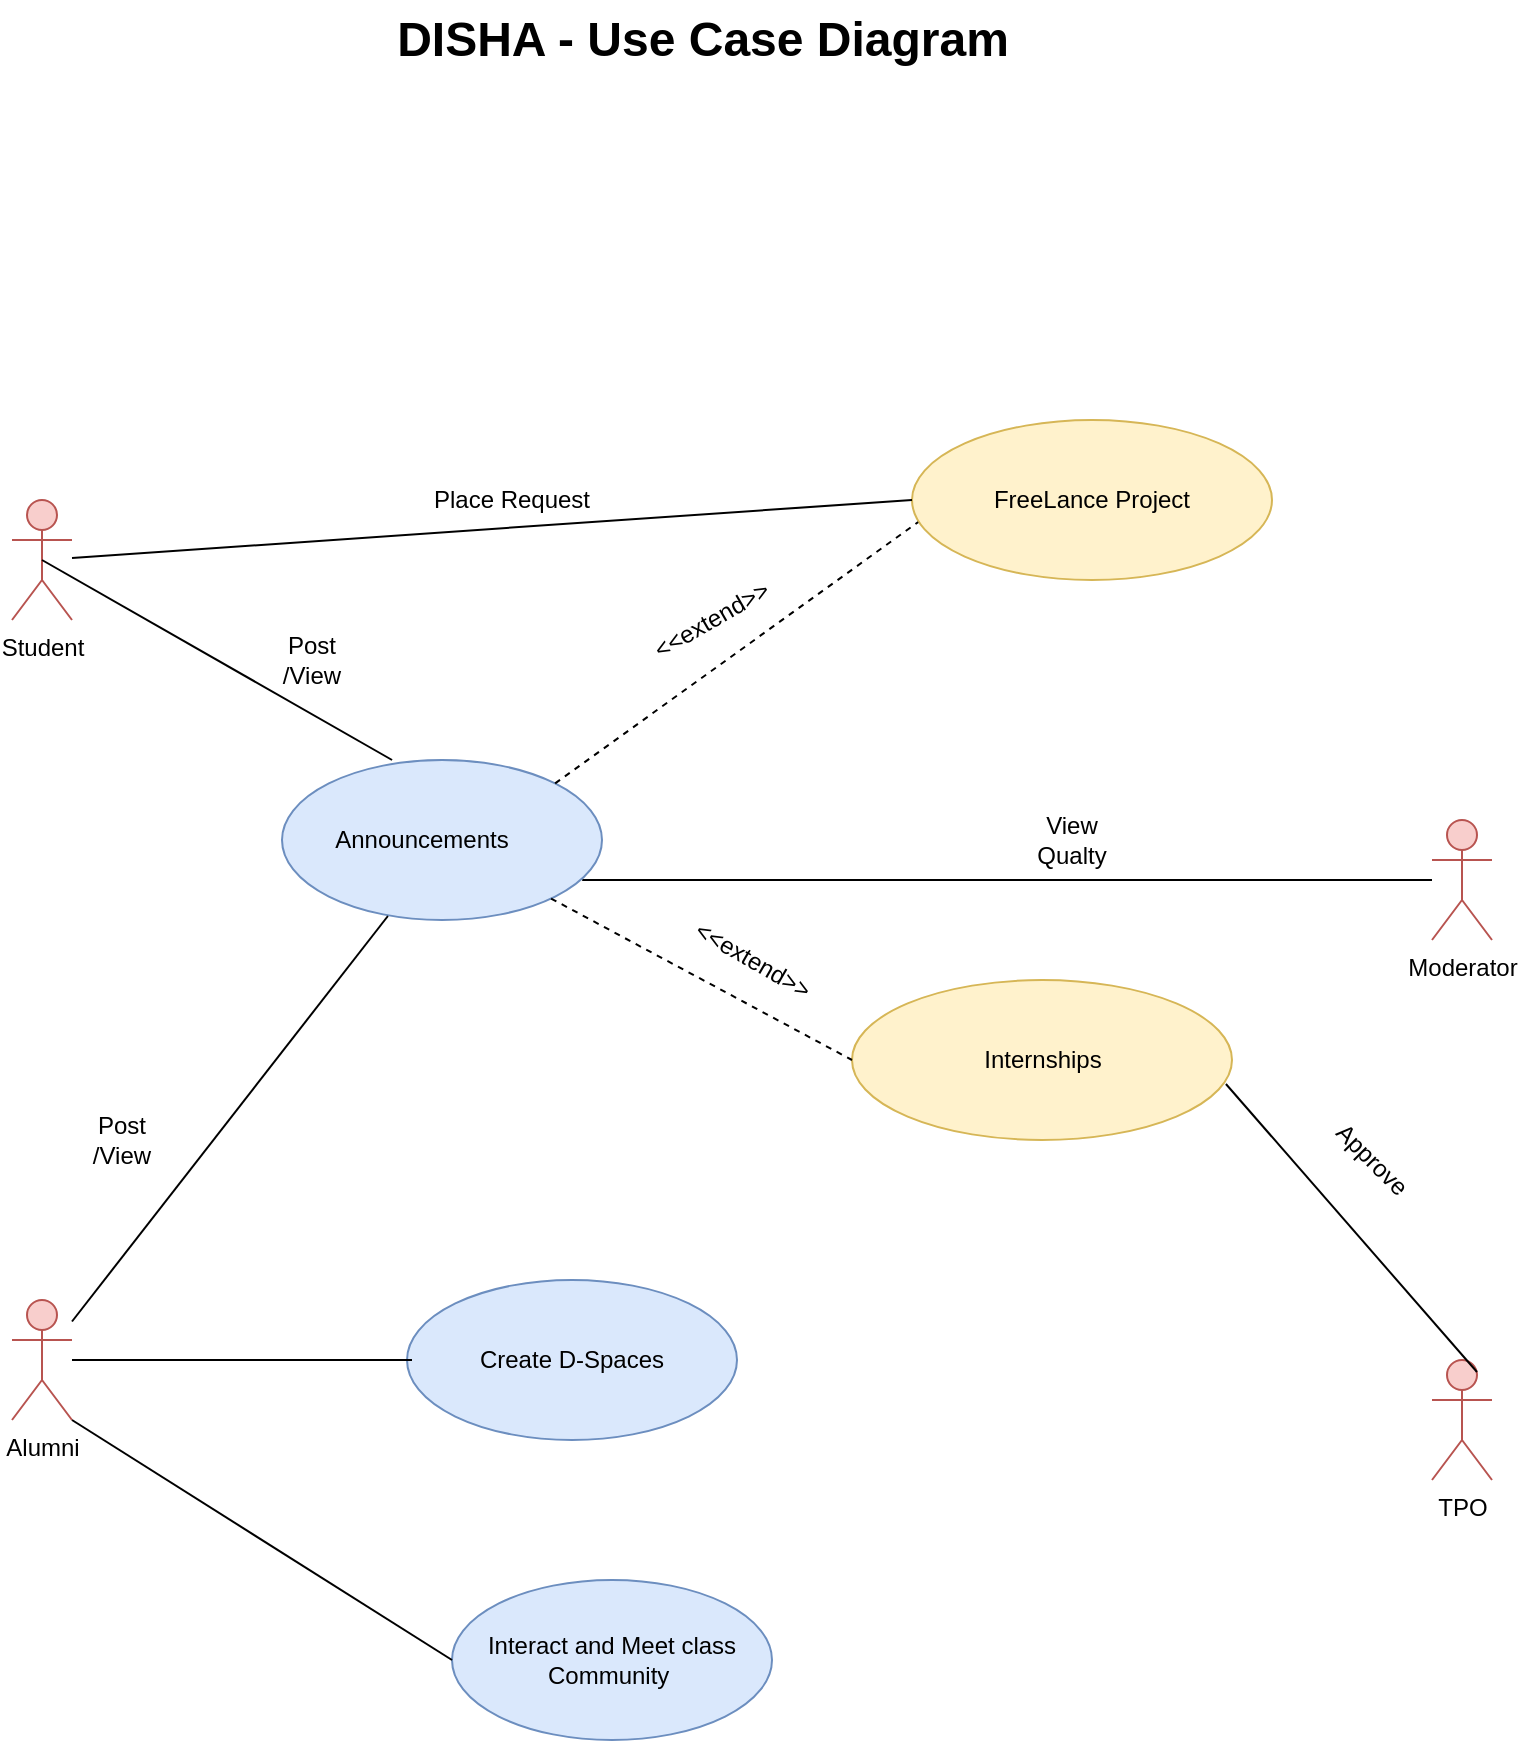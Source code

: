 <mxfile version="12.5.5" type="device" pages="4"><diagram id="_osW3WTzRX-VgJZkNWje" name="Page-1"><mxGraphModel dx="932" dy="559" grid="1" gridSize="10" guides="1" tooltips="1" connect="1" arrows="1" fold="1" page="1" pageScale="1" pageWidth="827" pageHeight="1169" math="0" shadow="0"><root><mxCell id="0"/><mxCell id="1" parent="0"/><mxCell id="pSor9TjA0f9D4YMPtBVh-16" value="" style="endArrow=none;html=1;entryX=0.938;entryY=0.75;entryDx=0;entryDy=0;entryPerimeter=0;" parent="1" source="pSor9TjA0f9D4YMPtBVh-11" target="pSor9TjA0f9D4YMPtBVh-4" edge="1"><mxGeometry width="50" height="50" relative="1" as="geometry"><mxPoint x="210" y="190" as="sourcePoint"/><mxPoint x="260" y="140" as="targetPoint"/></mxGeometry></mxCell><mxCell id="pSor9TjA0f9D4YMPtBVh-1" value="Alumni" style="shape=umlActor;verticalLabelPosition=bottom;labelBackgroundColor=#ffffff;verticalAlign=top;html=1;outlineConnect=0;fillColor=#f8cecc;strokeColor=#b85450;" parent="1" vertex="1"><mxGeometry x="50" y="670" width="30" height="60" as="geometry"/></mxCell><mxCell id="pSor9TjA0f9D4YMPtBVh-2" value="Student" style="shape=umlActor;verticalLabelPosition=bottom;labelBackgroundColor=#ffffff;verticalAlign=top;html=1;outlineConnect=0;fillColor=#f8cecc;strokeColor=#b85450;" parent="1" vertex="1"><mxGeometry x="50" y="270" width="30" height="60" as="geometry"/></mxCell><mxCell id="pSor9TjA0f9D4YMPtBVh-4" value="" style="ellipse;whiteSpace=wrap;html=1;fillColor=#dae8fc;strokeColor=#6c8ebf;" parent="1" vertex="1"><mxGeometry x="185" y="400" width="160" height="80" as="geometry"/></mxCell><mxCell id="pSor9TjA0f9D4YMPtBVh-6" value="" style="endArrow=none;html=1;entryX=0.331;entryY=0.975;entryDx=0;entryDy=0;entryPerimeter=0;" parent="1" source="pSor9TjA0f9D4YMPtBVh-1" target="pSor9TjA0f9D4YMPtBVh-4" edge="1"><mxGeometry width="50" height="50" relative="1" as="geometry"><mxPoint x="130" y="200" as="sourcePoint"/><mxPoint x="180" y="150" as="targetPoint"/></mxGeometry></mxCell><mxCell id="pSor9TjA0f9D4YMPtBVh-7" value="" style="endArrow=none;html=1;exitX=0.5;exitY=0.5;exitDx=0;exitDy=0;exitPerimeter=0;entryX=0.344;entryY=0;entryDx=0;entryDy=0;entryPerimeter=0;" parent="1" source="pSor9TjA0f9D4YMPtBVh-2" target="pSor9TjA0f9D4YMPtBVh-4" edge="1"><mxGeometry width="50" height="50" relative="1" as="geometry"><mxPoint x="90" y="410" as="sourcePoint"/><mxPoint x="180" y="230" as="targetPoint"/></mxGeometry></mxCell><mxCell id="pSor9TjA0f9D4YMPtBVh-8" value="Announcements" style="text;html=1;strokeColor=none;fillColor=none;align=center;verticalAlign=middle;whiteSpace=wrap;rounded=0;" parent="1" vertex="1"><mxGeometry x="200" y="430" width="110" height="20" as="geometry"/></mxCell><mxCell id="pSor9TjA0f9D4YMPtBVh-9" value="Post /View" style="text;html=1;strokeColor=none;fillColor=none;align=center;verticalAlign=middle;whiteSpace=wrap;rounded=0;" parent="1" vertex="1"><mxGeometry x="85" y="580" width="40" height="20" as="geometry"/></mxCell><mxCell id="pSor9TjA0f9D4YMPtBVh-10" value="Post /View" style="text;html=1;strokeColor=none;fillColor=none;align=center;verticalAlign=middle;whiteSpace=wrap;rounded=0;" parent="1" vertex="1"><mxGeometry x="180" y="340" width="40" height="20" as="geometry"/></mxCell><mxCell id="pSor9TjA0f9D4YMPtBVh-11" value="Moderator" style="shape=umlActor;verticalLabelPosition=bottom;labelBackgroundColor=#ffffff;verticalAlign=top;html=1;outlineConnect=0;fillColor=#f8cecc;strokeColor=#b85450;" parent="1" vertex="1"><mxGeometry x="760" y="430" width="30" height="60" as="geometry"/></mxCell><mxCell id="pSor9TjA0f9D4YMPtBVh-17" value="View Qualty" style="text;html=1;strokeColor=none;fillColor=none;align=center;verticalAlign=middle;whiteSpace=wrap;rounded=0;" parent="1" vertex="1"><mxGeometry x="560" y="430" width="40" height="20" as="geometry"/></mxCell><mxCell id="pSor9TjA0f9D4YMPtBVh-18" value="FreeLance Project" style="ellipse;whiteSpace=wrap;html=1;fillColor=#fff2cc;strokeColor=#d6b656;" parent="1" vertex="1"><mxGeometry x="500" y="230" width="180" height="80" as="geometry"/></mxCell><mxCell id="pSor9TjA0f9D4YMPtBVh-21" value="" style="endArrow=none;dashed=1;html=1;exitX=1;exitY=0;exitDx=0;exitDy=0;entryX=0.017;entryY=0.638;entryDx=0;entryDy=0;entryPerimeter=0;" parent="1" source="pSor9TjA0f9D4YMPtBVh-4" target="pSor9TjA0f9D4YMPtBVh-18" edge="1"><mxGeometry width="50" height="50" relative="1" as="geometry"><mxPoint x="330" y="320" as="sourcePoint"/><mxPoint x="420" y="279" as="targetPoint"/></mxGeometry></mxCell><mxCell id="pSor9TjA0f9D4YMPtBVh-22" value="&amp;lt;&amp;lt;extend&amp;gt;&amp;gt;" style="text;html=1;align=center;verticalAlign=middle;resizable=0;points=[];autosize=1;rotation=30;" parent="1" vertex="1"><mxGeometry x="380" y="490" width="80" height="20" as="geometry"/></mxCell><mxCell id="pSor9TjA0f9D4YMPtBVh-23" value="" style="endArrow=none;html=1;entryX=0;entryY=0.5;entryDx=0;entryDy=0;" parent="1" source="pSor9TjA0f9D4YMPtBVh-2" target="pSor9TjA0f9D4YMPtBVh-18" edge="1"><mxGeometry width="50" height="50" relative="1" as="geometry"><mxPoint x="90" y="420" as="sourcePoint"/><mxPoint x="250" y="420" as="targetPoint"/></mxGeometry></mxCell><mxCell id="pSor9TjA0f9D4YMPtBVh-24" value="Place Request" style="text;html=1;strokeColor=none;fillColor=none;align=center;verticalAlign=middle;whiteSpace=wrap;rounded=0;rotation=0;" parent="1" vertex="1"><mxGeometry x="255" y="260" width="90" height="20" as="geometry"/></mxCell><mxCell id="pSor9TjA0f9D4YMPtBVh-25" value="" style="ellipse;whiteSpace=wrap;html=1;fillColor=#fff2cc;strokeColor=#d6b656;" parent="1" vertex="1"><mxGeometry x="470" y="510" width="190" height="80" as="geometry"/></mxCell><mxCell id="pSor9TjA0f9D4YMPtBVh-26" value="" style="endArrow=none;dashed=1;html=1;entryX=0;entryY=0.5;entryDx=0;entryDy=0;" parent="1" source="pSor9TjA0f9D4YMPtBVh-4" target="pSor9TjA0f9D4YMPtBVh-25" edge="1"><mxGeometry width="50" height="50" relative="1" as="geometry"><mxPoint x="300" y="200" as="sourcePoint"/><mxPoint x="350" y="150" as="targetPoint"/></mxGeometry></mxCell><mxCell id="pSor9TjA0f9D4YMPtBVh-27" value="Internships" style="text;html=1;strokeColor=none;fillColor=none;align=center;verticalAlign=middle;whiteSpace=wrap;rounded=0;" parent="1" vertex="1"><mxGeometry x="522.5" y="540" width="85" height="20" as="geometry"/></mxCell><mxCell id="pSor9TjA0f9D4YMPtBVh-28" value="&amp;lt;&amp;lt;extend&amp;gt;&amp;gt;" style="text;html=1;strokeColor=none;fillColor=none;align=center;verticalAlign=middle;whiteSpace=wrap;rounded=0;rotation=-30;" parent="1" vertex="1"><mxGeometry x="380" y="320" width="40" height="20" as="geometry"/></mxCell><mxCell id="pSor9TjA0f9D4YMPtBVh-29" value="TPO" style="shape=umlActor;verticalLabelPosition=bottom;labelBackgroundColor=#ffffff;verticalAlign=top;html=1;outlineConnect=0;fillColor=#f8cecc;strokeColor=#b85450;" parent="1" vertex="1"><mxGeometry x="760" y="700" width="30" height="60" as="geometry"/></mxCell><mxCell id="pSor9TjA0f9D4YMPtBVh-30" value="" style="endArrow=none;html=1;exitX=0.984;exitY=0.65;exitDx=0;exitDy=0;entryX=0.75;entryY=0.1;entryDx=0;entryDy=0;entryPerimeter=0;exitPerimeter=0;" parent="1" source="pSor9TjA0f9D4YMPtBVh-25" target="pSor9TjA0f9D4YMPtBVh-29" edge="1"><mxGeometry width="50" height="50" relative="1" as="geometry"><mxPoint x="600" y="80" as="sourcePoint"/><mxPoint x="730" y="910" as="targetPoint"/><Array as="points"/></mxGeometry></mxCell><mxCell id="pSor9TjA0f9D4YMPtBVh-31" value="Approve" style="text;html=1;strokeColor=none;fillColor=none;align=center;verticalAlign=middle;whiteSpace=wrap;rounded=0;rotation=45;" parent="1" vertex="1"><mxGeometry x="710" y="590" width="40" height="20" as="geometry"/></mxCell><mxCell id="pSor9TjA0f9D4YMPtBVh-49" value="" style="ellipse;whiteSpace=wrap;html=1;fillColor=#dae8fc;strokeColor=#6c8ebf;" parent="1" vertex="1"><mxGeometry x="247.5" y="660" width="165" height="80" as="geometry"/></mxCell><mxCell id="pSor9TjA0f9D4YMPtBVh-50" value="Create D-Spaces" style="text;html=1;strokeColor=none;fillColor=none;align=center;verticalAlign=middle;whiteSpace=wrap;rounded=0;" parent="1" vertex="1"><mxGeometry x="250" y="690" width="160" height="20" as="geometry"/></mxCell><mxCell id="pSor9TjA0f9D4YMPtBVh-51" value="" style="endArrow=none;html=1;entryX=0;entryY=0.5;entryDx=0;entryDy=0;" parent="1" source="pSor9TjA0f9D4YMPtBVh-1" target="pSor9TjA0f9D4YMPtBVh-50" edge="1"><mxGeometry width="50" height="50" relative="1" as="geometry"><mxPoint x="120" y="750" as="sourcePoint"/><mxPoint x="170" y="700" as="targetPoint"/></mxGeometry></mxCell><mxCell id="pSor9TjA0f9D4YMPtBVh-54" value="" style="ellipse;whiteSpace=wrap;html=1;fillColor=#dae8fc;strokeColor=#6c8ebf;" parent="1" vertex="1"><mxGeometry x="270" y="810" width="160" height="80" as="geometry"/></mxCell><mxCell id="pSor9TjA0f9D4YMPtBVh-55" value="Interact and Meet class Community&amp;nbsp;" style="text;html=1;strokeColor=none;fillColor=none;align=center;verticalAlign=middle;whiteSpace=wrap;rounded=0;" parent="1" vertex="1"><mxGeometry x="280" y="840" width="140" height="20" as="geometry"/></mxCell><mxCell id="pSor9TjA0f9D4YMPtBVh-57" value="" style="endArrow=none;html=1;exitX=1;exitY=1;exitDx=0;exitDy=0;exitPerimeter=0;entryX=0;entryY=0.5;entryDx=0;entryDy=0;" parent="1" source="pSor9TjA0f9D4YMPtBVh-1" target="pSor9TjA0f9D4YMPtBVh-54" edge="1"><mxGeometry width="50" height="50" relative="1" as="geometry"><mxPoint x="130" y="840" as="sourcePoint"/><mxPoint x="180" y="790" as="targetPoint"/></mxGeometry></mxCell><mxCell id="pSor9TjA0f9D4YMPtBVh-58" value="DISHA - Use Case Diagram" style="text;strokeColor=none;fillColor=none;html=1;fontSize=24;fontStyle=1;verticalAlign=middle;align=center;" parent="1" vertex="1"><mxGeometry x="345" y="20" width="100" height="40" as="geometry"/></mxCell></root></mxGraphModel></diagram><diagram name="Page-1" id="_weCE_HfdNLAAfiNFMEu"><mxGraphModel dx="932" dy="559" grid="1" gridSize="10" guides="1" tooltips="1" connect="1" arrows="1" fold="1" page="1" pageScale="1" pageWidth="827" pageHeight="1169" background="#ffffff" math="0" shadow="0"><root><mxCell id="0"/><mxCell id="1" parent="0"/><mxCell id="6e0c8c40b5770093-6" value="" style="group" parent="1" vertex="1" connectable="0"><mxGeometry x="465.5" y="174.5" width="130" height="70" as="geometry"/></mxCell><mxCell id="6e0c8c40b5770093-4" value="package" style="shape=folder;fontStyle=1;spacingTop=10;tabWidth=50;tabHeight=17;tabPosition=left;html=1;rounded=0;shadow=0;comic=0;labelBackgroundColor=none;strokeWidth=1;fontFamily=Verdana;fontSize=10;align=center;" parent="6e0c8c40b5770093-6" vertex="1"><mxGeometry width="130" height="70" as="geometry"/></mxCell><mxCell id="6e0c8c40b5770093-5" value="" style="triangle;whiteSpace=wrap;html=1;rounded=0;shadow=0;comic=0;labelBackgroundColor=none;strokeWidth=1;fontFamily=Verdana;fontSize=10;align=center;rotation=-90;" parent="6e0c8c40b5770093-6" vertex="1"><mxGeometry x="100" y="25" width="15" height="20" as="geometry"/></mxCell><mxCell id="6e0c8c40b5770093-7" value="" style="group" parent="1" vertex="1" connectable="0"><mxGeometry x="765.5" y="174.5" width="130" height="70" as="geometry"/></mxCell><mxCell id="6e0c8c40b5770093-8" value="package" style="shape=folder;fontStyle=1;spacingTop=10;tabWidth=50;tabHeight=17;tabPosition=left;html=1;rounded=0;shadow=0;comic=0;labelBackgroundColor=none;strokeWidth=1;fontFamily=Verdana;fontSize=10;align=center;" parent="6e0c8c40b5770093-7" vertex="1"><mxGeometry width="130" height="70" as="geometry"/></mxCell><mxCell id="6e0c8c40b5770093-9" value="" style="triangle;whiteSpace=wrap;html=1;rounded=0;shadow=0;comic=0;labelBackgroundColor=none;strokeWidth=1;fontFamily=Verdana;fontSize=10;align=center;rotation=-90;" parent="6e0c8c40b5770093-7" vertex="1"><mxGeometry x="100" y="25" width="15" height="20" as="geometry"/></mxCell><mxCell id="6e0c8c40b5770093-18" value="" style="group" parent="1" vertex="1" connectable="0"><mxGeometry x="361.5" y="294.5" width="280" height="130" as="geometry"/></mxCell><mxCell id="6e0c8c40b5770093-11" value="" style="shape=folder;fontStyle=1;spacingTop=10;tabWidth=123;tabHeight=24;tabPosition=left;html=1;rounded=0;shadow=0;comic=0;labelBackgroundColor=none;strokeWidth=1;fontFamily=Verdana;fontSize=10;align=center;" parent="6e0c8c40b5770093-18" vertex="1"><mxGeometry width="280" height="130" as="geometry"/></mxCell><mxCell id="6e0c8c40b5770093-13" value="" style="triangle;whiteSpace=wrap;html=1;rounded=0;shadow=0;comic=0;labelBackgroundColor=none;strokeWidth=1;fontFamily=Verdana;fontSize=10;align=center;rotation=-90;" parent="6e0c8c40b5770093-18" vertex="1"><mxGeometry x="96" y="2" width="15" height="20" as="geometry"/></mxCell><mxCell id="6e0c8c40b5770093-15" value="package" style="shape=folder;fontStyle=1;spacingTop=10;tabWidth=50;tabHeight=17;tabPosition=left;html=1;rounded=0;shadow=0;comic=0;labelBackgroundColor=none;strokeWidth=1;fontFamily=Verdana;fontSize=10;align=center;" parent="6e0c8c40b5770093-18" vertex="1"><mxGeometry x="18" y="40" width="112" height="70" as="geometry"/></mxCell><mxCell id="6e0c8c40b5770093-17" value="package" style="shape=folder;fontStyle=1;spacingTop=10;tabWidth=50;tabHeight=17;tabPosition=left;html=1;rounded=0;shadow=0;comic=0;labelBackgroundColor=none;strokeWidth=1;fontFamily=Verdana;fontSize=10;align=center;" parent="6e0c8c40b5770093-18" vertex="1"><mxGeometry x="148" y="40" width="112" height="70" as="geometry"/></mxCell><mxCell id="6e0c8c40b5770093-19" value="" style="group" parent="1" vertex="1" connectable="0"><mxGeometry x="685.5" y="298.5" width="280" height="130" as="geometry"/></mxCell><mxCell id="6e0c8c40b5770093-20" value="" style="shape=folder;fontStyle=1;spacingTop=10;tabWidth=123;tabHeight=24;tabPosition=left;html=1;rounded=0;shadow=0;comic=0;labelBackgroundColor=none;strokeWidth=1;fontFamily=Verdana;fontSize=10;align=center;" parent="6e0c8c40b5770093-19" vertex="1"><mxGeometry width="280" height="130" as="geometry"/></mxCell><mxCell id="6e0c8c40b5770093-21" value="" style="triangle;whiteSpace=wrap;html=1;rounded=0;shadow=0;comic=0;labelBackgroundColor=none;strokeWidth=1;fontFamily=Verdana;fontSize=10;align=center;rotation=-90;" parent="6e0c8c40b5770093-19" vertex="1"><mxGeometry x="96" y="2" width="15" height="20" as="geometry"/></mxCell><mxCell id="6e0c8c40b5770093-22" value="package" style="shape=folder;fontStyle=1;spacingTop=10;tabWidth=50;tabHeight=17;tabPosition=left;html=1;rounded=0;shadow=0;comic=0;labelBackgroundColor=none;strokeWidth=1;fontFamily=Verdana;fontSize=10;align=center;" parent="6e0c8c40b5770093-19" vertex="1"><mxGeometry x="18" y="40" width="112" height="70" as="geometry"/></mxCell><mxCell id="6e0c8c40b5770093-23" value="package" style="shape=folder;fontStyle=1;spacingTop=10;tabWidth=50;tabHeight=17;tabPosition=left;html=1;rounded=0;shadow=0;comic=0;labelBackgroundColor=none;strokeWidth=1;fontFamily=Verdana;fontSize=10;align=center;" parent="6e0c8c40b5770093-19" vertex="1"><mxGeometry x="148" y="40" width="112" height="70" as="geometry"/></mxCell><mxCell id="6e0c8c40b5770093-30" value="" style="group" parent="1" vertex="1" connectable="0"><mxGeometry x="1045.5" y="294.5" width="230" height="480" as="geometry"/></mxCell><mxCell id="6e0c8c40b5770093-24" value="" style="group" parent="6e0c8c40b5770093-30" vertex="1" connectable="0"><mxGeometry width="230" height="480" as="geometry"/></mxCell><mxCell id="6e0c8c40b5770093-25" value="" style="shape=folder;fontStyle=1;spacingTop=10;tabWidth=123;tabHeight=24;tabPosition=left;html=1;rounded=0;shadow=0;comic=0;labelBackgroundColor=none;strokeWidth=1;fontFamily=Verdana;fontSize=10;align=center;" parent="6e0c8c40b5770093-24" vertex="1"><mxGeometry width="230" height="480" as="geometry"/></mxCell><mxCell id="6e0c8c40b5770093-29" value="" style="triangle;whiteSpace=wrap;html=1;rounded=0;shadow=0;comic=0;labelBackgroundColor=none;strokeWidth=1;fontFamily=Verdana;fontSize=10;align=center;rotation=-90;" parent="6e0c8c40b5770093-24" vertex="1"><mxGeometry x="100" y="2" width="15" height="20" as="geometry"/></mxCell><mxCell id="6e0c8c40b5770093-27" value="package" style="shape=folder;fontStyle=1;spacingTop=10;tabWidth=50;tabHeight=17;tabPosition=left;html=1;rounded=0;shadow=0;comic=0;labelBackgroundColor=none;strokeWidth=1;fontFamily=Verdana;fontSize=10;align=center;" parent="6e0c8c40b5770093-24" vertex="1"><mxGeometry x="59" y="79" width="112" height="70" as="geometry"/></mxCell><mxCell id="6e0c8c40b5770093-31" value="package" style="shape=folder;fontStyle=1;spacingTop=10;tabWidth=50;tabHeight=17;tabPosition=left;html=1;rounded=0;shadow=0;comic=0;labelBackgroundColor=none;strokeWidth=1;fontFamily=Verdana;fontSize=10;align=center;" parent="6e0c8c40b5770093-24" vertex="1"><mxGeometry x="59" y="205" width="112" height="70" as="geometry"/></mxCell><mxCell id="6e0c8c40b5770093-28" value="package" style="shape=folder;fontStyle=1;spacingTop=10;tabWidth=50;tabHeight=17;tabPosition=left;html=1;rounded=0;shadow=0;comic=0;labelBackgroundColor=none;strokeWidth=1;fontFamily=Verdana;fontSize=10;align=center;" parent="6e0c8c40b5770093-24" vertex="1"><mxGeometry x="59" y="340" width="112" height="70" as="geometry"/></mxCell><mxCell id="6e0c8c40b5770093-67" style="edgeStyle=none;rounded=0;html=1;entryX=0.43;entryY=0.173;entryPerimeter=0;dashed=1;labelBackgroundColor=none;startFill=0;endArrow=open;endFill=0;endSize=10;fontFamily=Verdana;fontSize=10;" parent="1" target="6e0c8c40b5770093-47" edge="1"><mxGeometry relative="1" as="geometry"><mxPoint x="696.969" y="714.5" as="sourcePoint"/></mxGeometry></mxCell><mxCell id="6e0c8c40b5770093-71" style="edgeStyle=elbowEdgeStyle;rounded=0;html=1;dashed=1;labelBackgroundColor=none;startFill=0;endArrow=open;endFill=0;endSize=10;fontFamily=Verdana;fontSize=10;elbow=vertical;" parent="1" target="6e0c8c40b5770093-25" edge="1"><mxGeometry relative="1" as="geometry"><mxPoint x="955.5" y="594.667" as="sourcePoint"/></mxGeometry></mxCell><mxCell id="6e0c8c40b5770093-64" style="edgeStyle=elbowEdgeStyle;rounded=0;html=1;entryX=0.559;entryY=0.251;entryPerimeter=0;dashed=1;labelBackgroundColor=none;startFill=0;endArrow=open;endFill=0;endSize=10;fontFamily=Verdana;fontSize=10;" parent="1" source="6e0c8c40b5770093-42" target="6e0c8c40b5770093-44" edge="1"><mxGeometry relative="1" as="geometry"/></mxCell><mxCell id="6e0c8c40b5770093-65" style="edgeStyle=none;rounded=0;html=1;dashed=1;labelBackgroundColor=none;startFill=0;endArrow=open;endFill=0;endSize=10;fontFamily=Verdana;fontSize=10;entryX=-0.003;entryY=0.411;entryPerimeter=0;" parent="1" source="6e0c8c40b5770093-42" target="6e0c8c40b5770093-45" edge="1"><mxGeometry relative="1" as="geometry"/></mxCell><mxCell id="6e0c8c40b5770093-66" style="edgeStyle=none;rounded=0;html=1;dashed=1;labelBackgroundColor=none;startFill=0;endArrow=open;endFill=0;endSize=10;fontFamily=Verdana;fontSize=10;entryX=1.013;entryY=0.444;entryPerimeter=0;" parent="1" source="6e0c8c40b5770093-42" target="6e0c8c40b5770093-43" edge="1"><mxGeometry relative="1" as="geometry"/></mxCell><mxCell id="6e0c8c40b5770093-42" value="package" style="shape=folder;fontStyle=1;spacingTop=10;tabWidth=50;tabHeight=17;tabPosition=left;html=1;rounded=0;shadow=0;comic=0;labelBackgroundColor=none;strokeColor=#000000;strokeWidth=1;fillColor=#ffffff;fontFamily=Verdana;fontSize=10;fontColor=#000000;align=center;" parent="1" vertex="1"><mxGeometry x="647.5" y="524.5" width="112" height="70" as="geometry"/></mxCell><mxCell id="6e0c8c40b5770093-43" value="package" style="shape=folder;fontStyle=1;spacingTop=10;tabWidth=50;tabHeight=17;tabPosition=left;html=1;rounded=0;shadow=0;comic=0;labelBackgroundColor=none;strokeColor=#000000;strokeWidth=1;fillColor=#ffffff;fontFamily=Verdana;fontSize=10;fontColor=#000000;align=center;" parent="1" vertex="1"><mxGeometry x="483.5" y="624.5" width="112" height="70" as="geometry"/></mxCell><mxCell id="6e0c8c40b5770093-44" value="package" style="shape=folder;fontStyle=1;spacingTop=10;tabWidth=50;tabHeight=17;tabPosition=left;html=1;rounded=0;shadow=0;comic=0;labelBackgroundColor=none;strokeColor=#000000;strokeWidth=1;fillColor=#ffffff;fontFamily=Verdana;fontSize=10;fontColor=#000000;align=center;" parent="1" vertex="1"><mxGeometry x="647.5" y="624.5" width="112" height="70" as="geometry"/></mxCell><mxCell id="6e0c8c40b5770093-45" value="package" style="shape=folder;fontStyle=1;spacingTop=10;tabWidth=50;tabHeight=17;tabPosition=left;html=1;rounded=0;shadow=0;comic=0;labelBackgroundColor=none;strokeColor=#000000;strokeWidth=1;fillColor=#ffffff;fontFamily=Verdana;fontSize=10;fontColor=#000000;align=center;" parent="1" vertex="1"><mxGeometry x="799.5" y="624.5" width="112" height="70" as="geometry"/></mxCell><mxCell id="6e0c8c40b5770093-68" style="edgeStyle=elbowEdgeStyle;rounded=0;html=1;entryX=0.628;entryY=0.26;entryPerimeter=0;dashed=1;labelBackgroundColor=none;startFill=0;endArrow=open;endFill=0;endSize=10;fontFamily=Verdana;fontSize=10;" parent="1" source="6e0c8c40b5770093-47" target="6e0c8c40b5770093-53" edge="1"><mxGeometry relative="1" as="geometry"/></mxCell><mxCell id="6e0c8c40b5770093-69" style="edgeStyle=elbowEdgeStyle;rounded=0;html=1;entryX=0.643;entryY=0.246;entryPerimeter=0;dashed=1;labelBackgroundColor=none;startFill=0;endArrow=open;endFill=0;endSize=10;fontFamily=Verdana;fontSize=10;" parent="1" source="6e0c8c40b5770093-47" target="6e0c8c40b5770093-56" edge="1"><mxGeometry relative="1" as="geometry"/></mxCell><mxCell id="6e0c8c40b5770093-70" style="edgeStyle=none;rounded=0;html=1;dashed=1;labelBackgroundColor=none;startFill=0;endArrow=open;endFill=0;endSize=10;fontFamily=Verdana;fontSize=10;exitX=1.003;exitY=0.363;exitPerimeter=0;" parent="1" source="6e0c8c40b5770093-47" target="6e0c8c40b5770093-25" edge="1"><mxGeometry relative="1" as="geometry"/></mxCell><mxCell id="6e0c8c40b5770093-47" value="" style="shape=folder;fontStyle=1;spacingTop=10;tabWidth=123;tabHeight=24;tabPosition=left;html=1;rounded=0;shadow=0;comic=0;labelBackgroundColor=none;strokeWidth=1;fontFamily=Verdana;fontSize=10;align=center;" parent="1" vertex="1"><mxGeometry x="553.5" y="774.5" width="332" height="130" as="geometry"/></mxCell><mxCell id="6e0c8c40b5770093-48" value="" style="triangle;whiteSpace=wrap;html=1;rounded=0;shadow=0;comic=0;labelBackgroundColor=none;strokeWidth=1;fontFamily=Verdana;fontSize=10;align=center;rotation=-90;" parent="1" vertex="1"><mxGeometry x="649.5" y="776.5" width="15" height="20" as="geometry"/></mxCell><mxCell id="6e0c8c40b5770093-49" value="package" style="shape=folder;fontStyle=1;spacingTop=10;tabWidth=50;tabHeight=17;tabPosition=left;html=1;rounded=0;shadow=0;comic=0;labelBackgroundColor=none;strokeWidth=1;fontFamily=Verdana;fontSize=10;align=center;" parent="1" vertex="1"><mxGeometry x="571.5" y="814.5" width="112" height="70" as="geometry"/></mxCell><mxCell id="6e0c8c40b5770093-50" value="package" style="shape=folder;fontStyle=1;spacingTop=10;tabWidth=50;tabHeight=17;tabPosition=left;html=1;rounded=0;shadow=0;comic=0;labelBackgroundColor=none;strokeWidth=1;fontFamily=Verdana;fontSize=10;align=center;" parent="1" vertex="1"><mxGeometry x="740.5" y="814.5" width="112" height="70" as="geometry"/></mxCell><mxCell id="6e0c8c40b5770093-51" value="" style="triangle;whiteSpace=wrap;html=1;rounded=0;shadow=0;comic=0;labelBackgroundColor=none;strokeColor=#000000;strokeWidth=1;fillColor=#ffffff;fontFamily=Verdana;fontSize=10;fontColor=#000000;align=center;rotation=-90;" parent="1" vertex="1"><mxGeometry x="538.5" y="476.5" width="15" height="20" as="geometry"/></mxCell><mxCell id="6e0c8c40b5770093-52" value="" style="group" parent="1" vertex="1" connectable="0"><mxGeometry x="576.5" y="954.569" width="130" height="70" as="geometry"/></mxCell><mxCell id="6e0c8c40b5770093-53" value="package" style="shape=folder;fontStyle=1;spacingTop=10;tabWidth=50;tabHeight=17;tabPosition=left;html=1;rounded=0;shadow=0;comic=0;labelBackgroundColor=none;strokeWidth=1;fontFamily=Verdana;fontSize=10;align=center;" parent="6e0c8c40b5770093-52" vertex="1"><mxGeometry width="130" height="70" as="geometry"/></mxCell><mxCell id="6e0c8c40b5770093-54" value="" style="triangle;whiteSpace=wrap;html=1;rounded=0;shadow=0;comic=0;labelBackgroundColor=none;strokeWidth=1;fontFamily=Verdana;fontSize=10;align=center;rotation=-90;" parent="6e0c8c40b5770093-52" vertex="1"><mxGeometry x="100" y="25" width="15" height="20" as="geometry"/></mxCell><mxCell id="6e0c8c40b5770093-55" value="" style="group" parent="1" vertex="1" connectable="0"><mxGeometry x="743.5" y="954.569" width="130" height="70" as="geometry"/></mxCell><mxCell id="6e0c8c40b5770093-56" value="package" style="shape=folder;fontStyle=1;spacingTop=10;tabWidth=50;tabHeight=17;tabPosition=left;html=1;rounded=0;shadow=0;comic=0;labelBackgroundColor=none;strokeWidth=1;fontFamily=Verdana;fontSize=10;align=center;" parent="6e0c8c40b5770093-55" vertex="1"><mxGeometry width="130" height="70" as="geometry"/></mxCell><mxCell id="6e0c8c40b5770093-57" value="" style="triangle;whiteSpace=wrap;html=1;rounded=0;shadow=0;comic=0;labelBackgroundColor=none;strokeWidth=1;fontFamily=Verdana;fontSize=10;align=center;rotation=-90;" parent="6e0c8c40b5770093-55" vertex="1"><mxGeometry x="100" y="25" width="15" height="20" as="geometry"/></mxCell><mxCell id="6e0c8c40b5770093-58" style="rounded=0;html=1;dashed=1;labelBackgroundColor=none;startFill=0;endArrow=open;endFill=0;endSize=10;fontFamily=Verdana;fontSize=10;entryX=0.592;entryY=0.2;entryPerimeter=0;edgeStyle=elbowEdgeStyle;" parent="1" source="6e0c8c40b5770093-4" target="6e0c8c40b5770093-11" edge="1"><mxGeometry relative="1" as="geometry"/></mxCell><mxCell id="6e0c8c40b5770093-59" style="rounded=0;html=1;dashed=1;labelBackgroundColor=none;startFill=0;endArrow=open;endFill=0;endSize=10;fontFamily=Verdana;fontSize=10;entryX=0.592;entryY=0.2;entryPerimeter=0;edgeStyle=elbowEdgeStyle;" parent="1" edge="1"><mxGeometry relative="1" as="geometry"><mxPoint x="843.328" y="244.5" as="sourcePoint"/><mxPoint x="843.328" y="320.845" as="targetPoint"/></mxGeometry></mxCell><mxCell id="6e0c8c40b5770093-60" style="rounded=0;html=1;entryX=0.452;entryY=0.1;entryPerimeter=0;dashed=1;labelBackgroundColor=none;startFill=0;endArrow=open;endFill=0;endSize=10;fontFamily=Verdana;fontSize=10;" parent="1" source="6e0c8c40b5770093-11" edge="1"><mxGeometry relative="1" as="geometry"><mxPoint x="673.28" y="498.5" as="targetPoint"/></mxGeometry></mxCell><mxCell id="6e0c8c40b5770093-61" style="edgeStyle=none;rounded=0;html=1;entryX=0.69;entryY=0.102;entryPerimeter=0;dashed=1;labelBackgroundColor=none;startFill=0;endArrow=open;endFill=0;endSize=10;fontFamily=Verdana;fontSize=10;" parent="1" source="6e0c8c40b5770093-20" edge="1"><mxGeometry relative="1" as="geometry"><mxPoint x="795.85" y="498.98" as="targetPoint"/></mxGeometry></mxCell><mxCell id="6e0c8c40b5770093-62" style="edgeStyle=none;rounded=0;html=1;dashed=1;labelBackgroundColor=none;startFill=0;endArrow=open;endFill=0;endSize=10;fontFamily=Verdana;fontSize=10;exitX=1.002;exitY=0.668;exitPerimeter=0;" parent="1" source="6e0c8c40b5770093-20" target="6e0c8c40b5770093-25" edge="1"><mxGeometry relative="1" as="geometry"/></mxCell><mxCell id="6e0c8c40b5770093-63" style="edgeStyle=orthogonalEdgeStyle;rounded=0;html=1;dashed=1;labelBackgroundColor=none;startFill=0;endArrow=open;endFill=0;endSize=10;fontFamily=Verdana;fontSize=10;" parent="1" source="6e0c8c40b5770093-11" target="6e0c8c40b5770093-25" edge="1"><mxGeometry relative="1" as="geometry"><Array as="points"><mxPoint x="665.5" y="359.5"/><mxPoint x="665.5" y="464.5"/></Array></mxGeometry></mxCell><mxCell id="6e0c8c40b5770093-73" value="&amp;lt;&amp;lt;model&amp;gt;&amp;gt;" style="text;html=1;align=left;verticalAlign=top;spacingTop=-4;fontSize=10;fontFamily=Verdana" parent="1" vertex="1"><mxGeometry x="327.5" y="114.5" width="130" height="20" as="geometry"/></mxCell></root></mxGraphModel></diagram><diagram name="Page-2" id="yrRzio6XJSDocXj4HmB4"><mxGraphModel dx="1331" dy="799" grid="1" gridSize="10" guides="1" tooltips="1" connect="1" arrows="1" fold="1" page="1" pageScale="1" pageWidth="1169" pageHeight="827" math="0" shadow="0"><root><mxCell id="zhphliON9eyEvDySSMZ5-0"/><mxCell id="zhphliON9eyEvDySSMZ5-1" parent="zhphliON9eyEvDySSMZ5-0"/><mxCell id="zhphliON9eyEvDySSMZ5-2" value="Main View Component" style="html=1;fillColor=#fff2cc;strokeColor=#d6b656;" parent="zhphliON9eyEvDySSMZ5-1" vertex="1"><mxGeometry x="494.14" y="20" width="180" height="90" as="geometry"/></mxCell><mxCell id="zhphliON9eyEvDySSMZ5-3" value="" style="shape=component;jettyWidth=8;jettyHeight=4;" parent="zhphliON9eyEvDySSMZ5-2" vertex="1"><mxGeometry x="1" width="20" height="20" relative="1" as="geometry"><mxPoint x="-27" y="7" as="offset"/></mxGeometry></mxCell><mxCell id="zhphliON9eyEvDySSMZ5-8" value="Community" style="html=1;fillColor=#dae8fc;strokeColor=#6c8ebf;" parent="zhphliON9eyEvDySSMZ5-1" vertex="1"><mxGeometry x="950" y="200" width="180" height="90" as="geometry"/></mxCell><mxCell id="zhphliON9eyEvDySSMZ5-9" value="" style="shape=component;jettyWidth=8;jettyHeight=4;" parent="zhphliON9eyEvDySSMZ5-8" vertex="1"><mxGeometry x="1" width="20" height="20" relative="1" as="geometry"><mxPoint x="-27" y="7" as="offset"/></mxGeometry></mxCell><mxCell id="zhphliON9eyEvDySSMZ5-10" value="Users List Component" style="html=1;fillColor=#d5e8d4;strokeColor=#82b366;" parent="zhphliON9eyEvDySSMZ5-1" vertex="1"><mxGeometry x="950" y="320" width="180" height="90" as="geometry"/></mxCell><mxCell id="zhphliON9eyEvDySSMZ5-11" value="" style="shape=component;jettyWidth=8;jettyHeight=4;" parent="zhphliON9eyEvDySSMZ5-10" vertex="1"><mxGeometry x="1" width="20" height="20" relative="1" as="geometry"><mxPoint x="-27" y="7" as="offset"/></mxGeometry></mxCell><mxCell id="zhphliON9eyEvDySSMZ5-12" value="&lt;p style=&quot;margin: 0px ; margin-top: 6px ; text-align: center&quot;&gt;&lt;b&gt;Announcement&lt;/b&gt;&lt;/p&gt;&lt;hr&gt;&lt;p style=&quot;margin: 0px ; margin-left: 8px&quot;&gt;+General Announcement&amp;nbsp;&lt;br&gt;+Internship Announcement&amp;nbsp;&lt;br&gt;+Project Announcement&lt;/p&gt;" style="align=left;overflow=fill;html=1;fillColor=#dae8fc;strokeColor=#6c8ebf;" parent="zhphliON9eyEvDySSMZ5-1" vertex="1"><mxGeometry x="160" y="210" width="180" height="90" as="geometry"/></mxCell><mxCell id="zhphliON9eyEvDySSMZ5-13" value="" style="shape=component;jettyWidth=8;jettyHeight=4;" parent="zhphliON9eyEvDySSMZ5-12" vertex="1"><mxGeometry x="1" width="20" height="20" relative="1" as="geometry"><mxPoint x="-24" y="4" as="offset"/></mxGeometry></mxCell><mxCell id="zhphliON9eyEvDySSMZ5-16" value="&lt;p style=&quot;margin: 0px ; margin-top: 6px ; text-align: center&quot;&gt;&lt;b&gt;D-Spaces&lt;/b&gt;&lt;/p&gt;&lt;hr&gt;&lt;p style=&quot;margin: 0px ; margin-left: 8px&quot;&gt;+Creater:User&lt;br&gt;+Moderator:User&lt;/p&gt;" style="align=left;overflow=fill;html=1;fillColor=#dae8fc;strokeColor=#6c8ebf;" parent="zhphliON9eyEvDySSMZ5-1" vertex="1"><mxGeometry x="670" y="220" width="180" height="90" as="geometry"/></mxCell><mxCell id="zhphliON9eyEvDySSMZ5-17" value="" style="shape=component;jettyWidth=8;jettyHeight=4;" parent="zhphliON9eyEvDySSMZ5-16" vertex="1"><mxGeometry x="1" width="20" height="20" relative="1" as="geometry"><mxPoint x="-24" y="4" as="offset"/></mxGeometry></mxCell><mxCell id="zhphliON9eyEvDySSMZ5-18" value="&lt;p style=&quot;margin: 0px ; margin-top: 6px ; text-align: center&quot;&gt;&lt;b&gt;Comment Section&lt;/b&gt;&lt;/p&gt;&lt;hr&gt;&lt;p style=&quot;margin: 0px ; margin-left: 8px&quot;&gt;+Comment :&amp;nbsp;String&lt;br&gt;+Reply :String&lt;/p&gt;" style="align=left;overflow=fill;html=1;fillColor=#d5e8d4;strokeColor=#82b366;" parent="zhphliON9eyEvDySSMZ5-1" vertex="1"><mxGeometry x="230" y="340" width="180" height="90" as="geometry"/></mxCell><mxCell id="zhphliON9eyEvDySSMZ5-19" value="" style="shape=component;jettyWidth=8;jettyHeight=4;" parent="zhphliON9eyEvDySSMZ5-18" vertex="1"><mxGeometry x="1" width="20" height="20" relative="1" as="geometry"><mxPoint x="-24" y="4" as="offset"/></mxGeometry></mxCell><mxCell id="zhphliON9eyEvDySSMZ5-20" value="&lt;p style=&quot;margin: 0px ; margin-top: 6px ; text-align: center&quot;&gt;&lt;b&gt;&amp;nbsp;Action Button Panel&lt;/b&gt;&lt;/p&gt;&lt;hr&gt;&lt;p style=&quot;margin: 0px ; margin-left: 8px&quot;&gt;+like : Button&lt;br&gt;+Request:Button&amp;nbsp;&amp;nbsp;&lt;/p&gt;&lt;p style=&quot;margin: 0px ; margin-left: 8px&quot;&gt;+Report : Button&amp;nbsp;&lt;/p&gt;" style="align=left;overflow=fill;html=1;fillColor=#d5e8d4;strokeColor=#82b366;" parent="zhphliON9eyEvDySSMZ5-1" vertex="1"><mxGeometry x="30" y="340" width="180" height="90" as="geometry"/></mxCell><mxCell id="zhphliON9eyEvDySSMZ5-21" value="" style="shape=component;jettyWidth=8;jettyHeight=4;" parent="zhphliON9eyEvDySSMZ5-20" vertex="1"><mxGeometry x="1" width="20" height="20" relative="1" as="geometry"><mxPoint x="-24" y="4" as="offset"/></mxGeometry></mxCell><mxCell id="zhphliON9eyEvDySSMZ5-26" value="Description" style="html=1;fillColor=#d5e8d4;strokeColor=#82b366;" parent="zhphliON9eyEvDySSMZ5-1" vertex="1"><mxGeometry x="440" y="340" width="180" height="90" as="geometry"/></mxCell><mxCell id="zhphliON9eyEvDySSMZ5-27" value="" style="shape=component;jettyWidth=8;jettyHeight=4;" parent="zhphliON9eyEvDySSMZ5-26" vertex="1"><mxGeometry x="1" width="20" height="20" relative="1" as="geometry"><mxPoint x="-27" y="7" as="offset"/></mxGeometry></mxCell><mxCell id="zhphliON9eyEvDySSMZ5-28" value="&lt;p style=&quot;margin: 0px ; margin-top: 6px ; text-align: center&quot;&gt;&lt;b&gt;User&lt;/b&gt;&lt;/p&gt;&lt;hr&gt;&lt;p style=&quot;margin: 0px ; margin-left: 8px&quot;&gt;+Branch: String&amp;nbsp;&lt;br&gt;+PassOutYear : Integer&lt;br&gt;+Current Employer:String&amp;nbsp;&amp;nbsp;&lt;br&gt;+Current Designation : String&amp;nbsp;&lt;br&gt;+ProfileImage : Blob&lt;/p&gt;" style="align=left;overflow=fill;html=1;fillColor=#ffe6cc;strokeColor=#d79b00;" parent="zhphliON9eyEvDySSMZ5-1" vertex="1"><mxGeometry x="950" y="440" width="180" height="110" as="geometry"/></mxCell><mxCell id="zhphliON9eyEvDySSMZ5-29" value="" style="shape=component;jettyWidth=8;jettyHeight=4;" parent="zhphliON9eyEvDySSMZ5-28" vertex="1"><mxGeometry x="1" width="20" height="20" relative="1" as="geometry"><mxPoint x="-24" y="4" as="offset"/></mxGeometry></mxCell><mxCell id="zhphliON9eyEvDySSMZ5-30" value="&lt;p style=&quot;margin: 0px ; margin-top: 6px ; text-align: center&quot;&gt;&lt;b&gt;Internship Request&amp;nbsp;&lt;/b&gt;&lt;/p&gt;&lt;hr&gt;&lt;p style=&quot;margin: 0px ; margin-left: 8px&quot;&gt;+RequestBy:User&lt;/p&gt;&lt;p style=&quot;margin: 0px ; margin-left: 8px&quot;&gt;+isApprovedByTPO:Boolean&lt;/p&gt;" style="align=left;overflow=fill;html=1;fillColor=#dae8fc;strokeColor=#6c8ebf;" parent="zhphliON9eyEvDySSMZ5-1" vertex="1"><mxGeometry x="20" y="630" width="180" height="90" as="geometry"/></mxCell><mxCell id="zhphliON9eyEvDySSMZ5-31" value="" style="shape=component;jettyWidth=8;jettyHeight=4;" parent="zhphliON9eyEvDySSMZ5-30" vertex="1"><mxGeometry x="1" width="20" height="20" relative="1" as="geometry"><mxPoint x="-24" y="4" as="offset"/></mxGeometry></mxCell><mxCell id="zhphliON9eyEvDySSMZ5-32" value="&lt;p style=&quot;margin: 0px ; margin-top: 6px ; text-align: center&quot;&gt;&lt;b&gt;Project Request&amp;nbsp;&amp;nbsp;&lt;/b&gt;&lt;/p&gt;&lt;hr&gt;&lt;p style=&quot;margin: 0px ; margin-left: 8px&quot;&gt;+RequestBy:User&lt;/p&gt;&lt;p style=&quot;margin: 0px ; margin-left: 8px&quot;&gt;+RequestFor: Announcement&lt;/p&gt;" style="align=left;overflow=fill;html=1;fillColor=#dae8fc;strokeColor=#6c8ebf;" parent="zhphliON9eyEvDySSMZ5-1" vertex="1"><mxGeometry x="240" y="630" width="180" height="90" as="geometry"/></mxCell><mxCell id="zhphliON9eyEvDySSMZ5-33" value="" style="shape=component;jettyWidth=8;jettyHeight=4;" parent="zhphliON9eyEvDySSMZ5-32" vertex="1"><mxGeometry x="1" width="20" height="20" relative="1" as="geometry"><mxPoint x="-24" y="4" as="offset"/></mxGeometry></mxCell><mxCell id="zhphliON9eyEvDySSMZ5-39" value="Notification" style="html=1;fillColor=#fff2cc;strokeColor=#d6b656;" parent="zhphliON9eyEvDySSMZ5-1" vertex="1"><mxGeometry x="620" y="490" width="180" height="90" as="geometry"/></mxCell><mxCell id="zhphliON9eyEvDySSMZ5-40" value="" style="shape=component;jettyWidth=8;jettyHeight=4;" parent="zhphliON9eyEvDySSMZ5-39" vertex="1"><mxGeometry x="1" width="20" height="20" relative="1" as="geometry"><mxPoint x="-27" y="7" as="offset"/></mxGeometry></mxCell><mxCell id="zhphliON9eyEvDySSMZ5-41" value="&lt;p style=&quot;margin: 0px ; margin-top: 6px ; text-align: center&quot;&gt;&lt;b&gt;Annoucement Notification&lt;/b&gt;&lt;/p&gt;&lt;hr&gt;&lt;p style=&quot;margin: 0px ; margin-left: 8px&quot;&gt;+Content:String&lt;br&gt;+PostDate:Date&amp;nbsp;&lt;br&gt;+PostedBy:User&lt;/p&gt;" style="align=left;overflow=fill;html=1;fillColor=#dae8fc;strokeColor=#6c8ebf;" parent="zhphliON9eyEvDySSMZ5-1" vertex="1"><mxGeometry x="935" y="620" width="210" height="90" as="geometry"/></mxCell><mxCell id="zhphliON9eyEvDySSMZ5-42" value="" style="shape=component;jettyWidth=8;jettyHeight=4;" parent="zhphliON9eyEvDySSMZ5-41" vertex="1"><mxGeometry x="1" width="20" height="20" relative="1" as="geometry"><mxPoint x="-24" y="4" as="offset"/></mxGeometry></mxCell><mxCell id="zhphliON9eyEvDySSMZ5-45" value="&lt;p style=&quot;margin: 0px ; margin-top: 6px ; text-align: center&quot;&gt;&lt;b&gt;Project Req. Notification&lt;/b&gt;&lt;/p&gt;&lt;hr&gt;&lt;p style=&quot;margin: 0px ; margin-left: 8px&quot;&gt;+RequestBy:User&lt;br&gt;&lt;/p&gt;&lt;p style=&quot;margin: 0px ; margin-left: 8px&quot;&gt;&lt;br&gt;&lt;/p&gt;" style="align=left;overflow=fill;html=1;fillColor=#dae8fc;strokeColor=#6c8ebf;" parent="zhphliON9eyEvDySSMZ5-1" vertex="1"><mxGeometry x="700" y="630" width="210" height="90" as="geometry"/></mxCell><mxCell id="zhphliON9eyEvDySSMZ5-46" value="" style="shape=component;jettyWidth=8;jettyHeight=4;" parent="zhphliON9eyEvDySSMZ5-45" vertex="1"><mxGeometry x="1" width="20" height="20" relative="1" as="geometry"><mxPoint x="-24" y="4" as="offset"/></mxGeometry></mxCell><mxCell id="zhphliON9eyEvDySSMZ5-47" value="&lt;p style=&quot;margin: 0px ; margin-top: 6px ; text-align: center&quot;&gt;&lt;b&gt;Internship Req. Notification&amp;nbsp;&lt;/b&gt;&lt;/p&gt;&lt;hr&gt;&lt;p style=&quot;margin: 0px ; margin-left: 8px&quot;&gt;+RequestBy:User&lt;br&gt;+isApprovedByTPO:Boolean&lt;/p&gt;" style="align=left;overflow=fill;html=1;fillColor=#dae8fc;strokeColor=#6c8ebf;" parent="zhphliON9eyEvDySSMZ5-1" vertex="1"><mxGeometry x="490" y="630" width="180" height="90" as="geometry"/></mxCell><mxCell id="zhphliON9eyEvDySSMZ5-48" value="" style="shape=component;jettyWidth=8;jettyHeight=4;" parent="zhphliON9eyEvDySSMZ5-47" vertex="1"><mxGeometry x="1" width="20" height="20" relative="1" as="geometry"><mxPoint x="-24" y="4" as="offset"/></mxGeometry></mxCell><mxCell id="zhphliON9eyEvDySSMZ5-49" value="Request" style="html=1;fillColor=#fff2cc;strokeColor=#d6b656;" parent="zhphliON9eyEvDySSMZ5-1" vertex="1"><mxGeometry x="110" y="500" width="180" height="90" as="geometry"/></mxCell><mxCell id="zhphliON9eyEvDySSMZ5-50" value="" style="shape=component;jettyWidth=8;jettyHeight=4;" parent="zhphliON9eyEvDySSMZ5-49" vertex="1"><mxGeometry x="1" width="20" height="20" relative="1" as="geometry"><mxPoint x="-27" y="7" as="offset"/></mxGeometry></mxCell><mxCell id="zhphliON9eyEvDySSMZ5-52" value="" style="endArrow=classic;html=1;exitX=0.5;exitY=1;exitDx=0;exitDy=0;entryX=0.447;entryY=-0.005;entryDx=0;entryDy=0;entryPerimeter=0;" parent="zhphliON9eyEvDySSMZ5-1" source="zhphliON9eyEvDySSMZ5-49" target="zhphliON9eyEvDySSMZ5-32" edge="1"><mxGeometry width="50" height="50" relative="1" as="geometry"><mxPoint x="410" y="590" as="sourcePoint"/><mxPoint x="460" y="540" as="targetPoint"/></mxGeometry></mxCell><mxCell id="zhphliON9eyEvDySSMZ5-53" value="" style="endArrow=classic;html=1;exitX=0.455;exitY=0.995;exitDx=0;exitDy=0;exitPerimeter=0;entryX=0.375;entryY=0.011;entryDx=0;entryDy=0;entryPerimeter=0;" parent="zhphliON9eyEvDySSMZ5-1" source="zhphliON9eyEvDySSMZ5-49" target="zhphliON9eyEvDySSMZ5-30" edge="1"><mxGeometry width="50" height="50" relative="1" as="geometry"><mxPoint x="20" y="580" as="sourcePoint"/><mxPoint x="70" y="530" as="targetPoint"/></mxGeometry></mxCell><mxCell id="zhphliON9eyEvDySSMZ5-54" value="" style="endArrow=classic;html=1;exitX=0.5;exitY=1;exitDx=0;exitDy=0;entryX=0.423;entryY=-0.021;entryDx=0;entryDy=0;entryPerimeter=0;" parent="zhphliON9eyEvDySSMZ5-1" source="zhphliON9eyEvDySSMZ5-12" target="zhphliON9eyEvDySSMZ5-26" edge="1"><mxGeometry width="50" height="50" relative="1" as="geometry"><mxPoint x="470" y="280" as="sourcePoint"/><mxPoint x="520" y="230" as="targetPoint"/></mxGeometry></mxCell><mxCell id="zhphliON9eyEvDySSMZ5-55" value="" style="endArrow=classic;html=1;exitX=0.5;exitY=1;exitDx=0;exitDy=0;entryX=0.423;entryY=-0.037;entryDx=0;entryDy=0;entryPerimeter=0;" parent="zhphliON9eyEvDySSMZ5-1" source="zhphliON9eyEvDySSMZ5-12" target="zhphliON9eyEvDySSMZ5-20" edge="1"><mxGeometry width="50" height="50" relative="1" as="geometry"><mxPoint x="70" y="290" as="sourcePoint"/><mxPoint x="120" y="240" as="targetPoint"/></mxGeometry></mxCell><mxCell id="zhphliON9eyEvDySSMZ5-56" value="" style="endArrow=classic;html=1;entryX=0.5;entryY=0;entryDx=0;entryDy=0;" parent="zhphliON9eyEvDySSMZ5-1" target="zhphliON9eyEvDySSMZ5-18" edge="1"><mxGeometry width="50" height="50" relative="1" as="geometry"><mxPoint x="250" y="300" as="sourcePoint"/><mxPoint x="470" y="210" as="targetPoint"/></mxGeometry></mxCell><mxCell id="zhphliON9eyEvDySSMZ5-57" value="" style="endArrow=classic;html=1;exitX=0.5;exitY=1;exitDx=0;exitDy=0;entryX=0.5;entryY=0;entryDx=0;entryDy=0;" parent="zhphliON9eyEvDySSMZ5-1" source="zhphliON9eyEvDySSMZ5-2" target="zhphliON9eyEvDySSMZ5-12" edge="1"><mxGeometry width="50" height="50" relative="1" as="geometry"><mxPoint x="510" y="230" as="sourcePoint"/><mxPoint x="560" y="180" as="targetPoint"/></mxGeometry></mxCell><mxCell id="zhphliON9eyEvDySSMZ5-58" value="" style="endArrow=classic;html=1;exitX=0.5;exitY=1;exitDx=0;exitDy=0;" parent="zhphliON9eyEvDySSMZ5-1" source="zhphliON9eyEvDySSMZ5-2" target="zhphliON9eyEvDySSMZ5-16" edge="1"><mxGeometry width="50" height="50" relative="1" as="geometry"><mxPoint x="550" y="260" as="sourcePoint"/><mxPoint x="710" y="210" as="targetPoint"/></mxGeometry></mxCell><mxCell id="zhphliON9eyEvDySSMZ5-59" value="" style="endArrow=classic;html=1;exitX=0.5;exitY=1;exitDx=0;exitDy=0;entryX=0.5;entryY=0;entryDx=0;entryDy=0;" parent="zhphliON9eyEvDySSMZ5-1" source="zhphliON9eyEvDySSMZ5-2" target="zhphliON9eyEvDySSMZ5-8" edge="1"><mxGeometry width="50" height="50" relative="1" as="geometry"><mxPoint x="800" y="160" as="sourcePoint"/><mxPoint x="850" y="110" as="targetPoint"/></mxGeometry></mxCell><mxCell id="zhphliON9eyEvDySSMZ5-60" value="" style="endArrow=classic;html=1;exitX=0.574;exitY=0.995;exitDx=0;exitDy=0;exitPerimeter=0;entryX=0.431;entryY=-0.037;entryDx=0;entryDy=0;entryPerimeter=0;" parent="zhphliON9eyEvDySSMZ5-1" source="zhphliON9eyEvDySSMZ5-39" target="zhphliON9eyEvDySSMZ5-47" edge="1"><mxGeometry width="50" height="50" relative="1" as="geometry"><mxPoint x="470" y="580" as="sourcePoint"/><mxPoint x="520" y="530" as="targetPoint"/></mxGeometry></mxCell><mxCell id="zhphliON9eyEvDySSMZ5-61" value="" style="endArrow=classic;html=1;exitX=0.5;exitY=1;exitDx=0;exitDy=0;entryX=0.5;entryY=0;entryDx=0;entryDy=0;" parent="zhphliON9eyEvDySSMZ5-1" source="zhphliON9eyEvDySSMZ5-39" target="zhphliON9eyEvDySSMZ5-45" edge="1"><mxGeometry width="50" height="50" relative="1" as="geometry"><mxPoint x="850" y="600" as="sourcePoint"/><mxPoint x="900" y="550" as="targetPoint"/></mxGeometry></mxCell><mxCell id="zhphliON9eyEvDySSMZ5-62" value="" style="endArrow=classic;html=1;exitX=0.566;exitY=1.011;exitDx=0;exitDy=0;exitPerimeter=0;entryX=0.563;entryY=-0.068;entryDx=0;entryDy=0;entryPerimeter=0;" parent="zhphliON9eyEvDySSMZ5-1" source="zhphliON9eyEvDySSMZ5-39" target="zhphliON9eyEvDySSMZ5-41" edge="1"><mxGeometry width="50" height="50" relative="1" as="geometry"><mxPoint x="850" y="600" as="sourcePoint"/><mxPoint x="900" y="550" as="targetPoint"/></mxGeometry></mxCell><mxCell id="zhphliON9eyEvDySSMZ5-63" value="" style="endArrow=classic;html=1;exitX=0.558;exitY=1.011;exitDx=0;exitDy=0;exitPerimeter=0;entryX=0.558;entryY=0;entryDx=0;entryDy=0;entryPerimeter=0;" parent="zhphliON9eyEvDySSMZ5-1" source="zhphliON9eyEvDySSMZ5-8" target="zhphliON9eyEvDySSMZ5-10" edge="1"><mxGeometry width="50" height="50" relative="1" as="geometry"><mxPoint x="810" y="420" as="sourcePoint"/><mxPoint x="860" y="370" as="targetPoint"/></mxGeometry></mxCell><mxCell id="zhphliON9eyEvDySSMZ5-64" value="" style="endArrow=classic;html=1;exitX=0.5;exitY=1;exitDx=0;exitDy=0;entryX=0.5;entryY=0;entryDx=0;entryDy=0;" parent="zhphliON9eyEvDySSMZ5-1" source="zhphliON9eyEvDySSMZ5-10" target="zhphliON9eyEvDySSMZ5-28" edge="1"><mxGeometry width="50" height="50" relative="1" as="geometry"><mxPoint x="1060.44" y="300.99" as="sourcePoint"/><mxPoint x="1060.44" y="330" as="targetPoint"/></mxGeometry></mxCell></root></mxGraphModel></diagram><diagram id="blwzxsNX2sJhhriNe8TW" name="Page-4"><mxGraphModel dx="1331" dy="799" grid="1" gridSize="10" guides="1" tooltips="1" connect="1" arrows="1" fold="1" page="1" pageScale="1" pageWidth="1169" pageHeight="827" math="0" shadow="0"><root><mxCell id="ecrA3ALTRciJ7hhyae6G-0"/><mxCell id="ecrA3ALTRciJ7hhyae6G-1" parent="ecrA3ALTRciJ7hhyae6G-0"/><mxCell id="ecrA3ALTRciJ7hhyae6G-47" value="" style="ellipse;shape=doubleEllipse;html=1;dashed=0;whitespace=wrap;aspect=fixed;" vertex="1" parent="ecrA3ALTRciJ7hhyae6G-1"><mxGeometry x="500" y="40" width="60" height="60" as="geometry"/></mxCell><mxCell id="ecrA3ALTRciJ7hhyae6G-48" value="" style="shape=parallelogram;perimeter=parallelogramPerimeter;whiteSpace=wrap;html=1;fillColor=#fff2cc;strokeColor=#d6b656;" vertex="1" parent="ecrA3ALTRciJ7hhyae6G-1"><mxGeometry x="455" y="170" width="150" height="70" as="geometry"/></mxCell><mxCell id="ecrA3ALTRciJ7hhyae6G-49" value="" style="rhombus;whiteSpace=wrap;html=1;fillColor=#d5e8d4;strokeColor=#82b366;" vertex="1" parent="ecrA3ALTRciJ7hhyae6G-1"><mxGeometry x="490" y="310" width="80" height="80" as="geometry"/></mxCell><mxCell id="ecrA3ALTRciJ7hhyae6G-50" value="" style="rounded=1;whiteSpace=wrap;html=1;fillColor=#f8cecc;strokeColor=#b85450;" vertex="1" parent="ecrA3ALTRciJ7hhyae6G-1"><mxGeometry x="720" y="175" width="120" height="60" as="geometry"/></mxCell><mxCell id="ecrA3ALTRciJ7hhyae6G-51" value="" style="rounded=1;whiteSpace=wrap;html=1;fillColor=#e1d5e7;strokeColor=#9673a6;" vertex="1" parent="ecrA3ALTRciJ7hhyae6G-1"><mxGeometry x="450" y="450" width="180" height="90" as="geometry"/></mxCell><mxCell id="ecrA3ALTRciJ7hhyae6G-54" value="" style="rounded=1;whiteSpace=wrap;html=1;fillColor=#dae8fc;strokeColor=#6c8ebf;" vertex="1" parent="ecrA3ALTRciJ7hhyae6G-1"><mxGeometry x="80" y="590" width="180" height="90" as="geometry"/></mxCell><mxCell id="ecrA3ALTRciJ7hhyae6G-55" value="" style="rounded=1;whiteSpace=wrap;html=1;fillColor=#dae8fc;strokeColor=#6c8ebf;" vertex="1" parent="ecrA3ALTRciJ7hhyae6G-1"><mxGeometry x="400" y="590" width="180" height="90" as="geometry"/></mxCell><mxCell id="ecrA3ALTRciJ7hhyae6G-56" value="" style="rounded=1;whiteSpace=wrap;html=1;fillColor=#dae8fc;strokeColor=#6c8ebf;" vertex="1" parent="ecrA3ALTRciJ7hhyae6G-1"><mxGeometry x="680" y="590" width="180" height="90" as="geometry"/></mxCell><mxCell id="ecrA3ALTRciJ7hhyae6G-57" value="" style="rounded=1;whiteSpace=wrap;html=1;fillColor=#dae8fc;strokeColor=#6c8ebf;" vertex="1" parent="ecrA3ALTRciJ7hhyae6G-1"><mxGeometry x="950" y="590" width="180" height="90" as="geometry"/></mxCell><mxCell id="ecrA3ALTRciJ7hhyae6G-58" value="" style="ellipse;shape=doubleEllipse;whiteSpace=wrap;html=1;" vertex="1" parent="ecrA3ALTRciJ7hhyae6G-1"><mxGeometry x="490" y="750" width="100" height="60" as="geometry"/></mxCell><mxCell id="ecrA3ALTRciJ7hhyae6G-59" value="" style="endArrow=classic;html=1;exitX=0.5;exitY=1;exitDx=0;exitDy=0;entryX=0.5;entryY=0;entryDx=0;entryDy=0;" edge="1" parent="ecrA3ALTRciJ7hhyae6G-1" source="ecrA3ALTRciJ7hhyae6G-47" target="ecrA3ALTRciJ7hhyae6G-48"><mxGeometry width="50" height="50" relative="1" as="geometry"><mxPoint x="190" y="350" as="sourcePoint"/><mxPoint x="240" y="300" as="targetPoint"/></mxGeometry></mxCell><mxCell id="ecrA3ALTRciJ7hhyae6G-60" value="" style="endArrow=classic;html=1;exitX=0.5;exitY=1;exitDx=0;exitDy=0;entryX=0.5;entryY=0;entryDx=0;entryDy=0;" edge="1" parent="ecrA3ALTRciJ7hhyae6G-1" source="ecrA3ALTRciJ7hhyae6G-48" target="ecrA3ALTRciJ7hhyae6G-49"><mxGeometry width="50" height="50" relative="1" as="geometry"><mxPoint x="340" y="370" as="sourcePoint"/><mxPoint x="390" y="320" as="targetPoint"/></mxGeometry></mxCell><mxCell id="ecrA3ALTRciJ7hhyae6G-61" value="" style="endArrow=classic;html=1;exitX=0.5;exitY=1;exitDx=0;exitDy=0;entryX=0.455;entryY=-0.005;entryDx=0;entryDy=0;entryPerimeter=0;" edge="1" parent="ecrA3ALTRciJ7hhyae6G-1" source="ecrA3ALTRciJ7hhyae6G-49" target="ecrA3ALTRciJ7hhyae6G-51"><mxGeometry width="50" height="50" relative="1" as="geometry"><mxPoint x="290" y="440" as="sourcePoint"/><mxPoint x="340" y="390" as="targetPoint"/></mxGeometry></mxCell><mxCell id="ecrA3ALTRciJ7hhyae6G-62" value="" style="endArrow=classic;html=1;exitX=1;exitY=0.5;exitDx=0;exitDy=0;entryX=0.5;entryY=1;entryDx=0;entryDy=0;" edge="1" parent="ecrA3ALTRciJ7hhyae6G-1" source="ecrA3ALTRciJ7hhyae6G-49" target="ecrA3ALTRciJ7hhyae6G-50"><mxGeometry width="50" height="50" relative="1" as="geometry"><mxPoint x="730" y="400" as="sourcePoint"/><mxPoint x="780" y="350" as="targetPoint"/><Array as="points"><mxPoint x="780" y="350"/></Array></mxGeometry></mxCell><mxCell id="ecrA3ALTRciJ7hhyae6G-64" value="" style="endArrow=classic;html=1;exitX=0;exitY=0.5;exitDx=0;exitDy=0;entryX=1;entryY=0.5;entryDx=0;entryDy=0;" edge="1" parent="ecrA3ALTRciJ7hhyae6G-1" source="ecrA3ALTRciJ7hhyae6G-50" target="ecrA3ALTRciJ7hhyae6G-48"><mxGeometry width="50" height="50" relative="1" as="geometry"><mxPoint x="580" y="300" as="sourcePoint"/><mxPoint x="630" y="250" as="targetPoint"/></mxGeometry></mxCell><mxCell id="ecrA3ALTRciJ7hhyae6G-65" value="" style="endArrow=classic;html=1;exitX=0.582;exitY=0.995;exitDx=0;exitDy=0;exitPerimeter=0;entryX=0.375;entryY=-0.021;entryDx=0;entryDy=0;entryPerimeter=0;" edge="1" parent="ecrA3ALTRciJ7hhyae6G-1" source="ecrA3ALTRciJ7hhyae6G-51" target="ecrA3ALTRciJ7hhyae6G-54"><mxGeometry width="50" height="50" relative="1" as="geometry"><mxPoint x="210" y="500" as="sourcePoint"/><mxPoint x="260" y="450" as="targetPoint"/></mxGeometry></mxCell><mxCell id="ecrA3ALTRciJ7hhyae6G-66" value="" style="endArrow=classic;html=1;entryX=0.5;entryY=0;entryDx=0;entryDy=0;" edge="1" parent="ecrA3ALTRciJ7hhyae6G-1" target="ecrA3ALTRciJ7hhyae6G-57"><mxGeometry width="50" height="50" relative="1" as="geometry"><mxPoint x="540" y="540" as="sourcePoint"/><mxPoint x="830" y="460" as="targetPoint"/></mxGeometry></mxCell><mxCell id="ecrA3ALTRciJ7hhyae6G-67" value="" style="endArrow=classic;html=1;entryX=0.5;entryY=0;entryDx=0;entryDy=0;" edge="1" parent="ecrA3ALTRciJ7hhyae6G-1" target="ecrA3ALTRciJ7hhyae6G-55"><mxGeometry width="50" height="50" relative="1" as="geometry"><mxPoint x="550" y="540" as="sourcePoint"/><mxPoint x="740" y="710" as="targetPoint"/></mxGeometry></mxCell><mxCell id="ecrA3ALTRciJ7hhyae6G-68" value="" style="endArrow=classic;html=1;entryX=0.367;entryY=-0.037;entryDx=0;entryDy=0;entryPerimeter=0;" edge="1" parent="ecrA3ALTRciJ7hhyae6G-1" target="ecrA3ALTRciJ7hhyae6G-56"><mxGeometry width="50" height="50" relative="1" as="geometry"><mxPoint x="550" y="540" as="sourcePoint"/><mxPoint x="670" y="680" as="targetPoint"/></mxGeometry></mxCell><mxCell id="ecrA3ALTRciJ7hhyae6G-69" value="" style="endArrow=classic;html=1;exitX=0.5;exitY=1;exitDx=0;exitDy=0;entryX=0.39;entryY=-0.007;entryDx=0;entryDy=0;entryPerimeter=0;" edge="1" parent="ecrA3ALTRciJ7hhyae6G-1" source="ecrA3ALTRciJ7hhyae6G-54" target="ecrA3ALTRciJ7hhyae6G-58"><mxGeometry width="50" height="50" relative="1" as="geometry"><mxPoint x="290" y="780" as="sourcePoint"/><mxPoint x="340" y="730" as="targetPoint"/></mxGeometry></mxCell><mxCell id="ecrA3ALTRciJ7hhyae6G-70" value="" style="endArrow=classic;html=1;exitX=0.439;exitY=1.011;exitDx=0;exitDy=0;exitPerimeter=0;entryX=0.361;entryY=-0.007;entryDx=0;entryDy=0;entryPerimeter=0;" edge="1" parent="ecrA3ALTRciJ7hhyae6G-1" source="ecrA3ALTRciJ7hhyae6G-55" target="ecrA3ALTRciJ7hhyae6G-58"><mxGeometry width="50" height="50" relative="1" as="geometry"><mxPoint x="710" y="790" as="sourcePoint"/><mxPoint x="760" y="740" as="targetPoint"/></mxGeometry></mxCell><mxCell id="ecrA3ALTRciJ7hhyae6G-71" value="" style="endArrow=classic;html=1;exitX=0.455;exitY=0.979;exitDx=0;exitDy=0;exitPerimeter=0;entryX=0.376;entryY=-0.055;entryDx=0;entryDy=0;entryPerimeter=0;" edge="1" parent="ecrA3ALTRciJ7hhyae6G-1" source="ecrA3ALTRciJ7hhyae6G-56" target="ecrA3ALTRciJ7hhyae6G-58"><mxGeometry width="50" height="50" relative="1" as="geometry"><mxPoint x="760" y="800" as="sourcePoint"/><mxPoint x="810" y="750" as="targetPoint"/></mxGeometry></mxCell><mxCell id="ecrA3ALTRciJ7hhyae6G-72" value="" style="endArrow=classic;html=1;exitX=0.5;exitY=1;exitDx=0;exitDy=0;entryX=0.5;entryY=0;entryDx=0;entryDy=0;" edge="1" parent="ecrA3ALTRciJ7hhyae6G-1" source="ecrA3ALTRciJ7hhyae6G-57" target="ecrA3ALTRciJ7hhyae6G-58"><mxGeometry width="50" height="50" relative="1" as="geometry"><mxPoint x="910" y="790" as="sourcePoint"/><mxPoint x="960" y="740" as="targetPoint"/></mxGeometry></mxCell><mxCell id="ecrA3ALTRciJ7hhyae6G-73" value="START" style="text;html=1;strokeColor=none;fillColor=none;align=center;verticalAlign=middle;whiteSpace=wrap;rounded=0;" vertex="1" parent="ecrA3ALTRciJ7hhyae6G-1"><mxGeometry x="510" y="60" width="40" height="20" as="geometry"/></mxCell><mxCell id="ecrA3ALTRciJ7hhyae6G-74" value="Enter Student /Admin Login Credentials" style="text;html=1;strokeColor=none;fillColor=none;align=center;verticalAlign=middle;whiteSpace=wrap;rounded=0;" vertex="1" parent="ecrA3ALTRciJ7hhyae6G-1"><mxGeometry x="465" y="200" width="130" height="20" as="geometry"/></mxCell><mxCell id="ecrA3ALTRciJ7hhyae6G-77" value="Display Incorrect Details Error" style="text;html=1;strokeColor=none;fillColor=none;align=center;verticalAlign=middle;whiteSpace=wrap;rounded=0;" vertex="1" parent="ecrA3ALTRciJ7hhyae6G-1"><mxGeometry x="720" y="195" width="120" height="20" as="geometry"/></mxCell><mxCell id="ecrA3ALTRciJ7hhyae6G-79" value="News Feed" style="text;html=1;strokeColor=none;fillColor=none;align=center;verticalAlign=middle;whiteSpace=wrap;rounded=0;" vertex="1" parent="ecrA3ALTRciJ7hhyae6G-1"><mxGeometry x="465" y="485" width="140" height="20" as="geometry"/></mxCell><mxCell id="ecrA3ALTRciJ7hhyae6G-80" value="View Annoucements and Take Actions" style="text;html=1;strokeColor=none;fillColor=none;align=center;verticalAlign=middle;whiteSpace=wrap;rounded=0;" vertex="1" parent="ecrA3ALTRciJ7hhyae6G-1"><mxGeometry x="80" y="625" width="170" height="20" as="geometry"/></mxCell><mxCell id="ecrA3ALTRciJ7hhyae6G-81" value="D-Spaces" style="text;html=1;strokeColor=none;fillColor=none;align=center;verticalAlign=middle;whiteSpace=wrap;rounded=0;" vertex="1" parent="ecrA3ALTRciJ7hhyae6G-1"><mxGeometry x="450" y="625" width="60" height="20" as="geometry"/></mxCell><mxCell id="ecrA3ALTRciJ7hhyae6G-82" value="View Community&amp;nbsp;" style="text;html=1;strokeColor=none;fillColor=none;align=center;verticalAlign=middle;whiteSpace=wrap;rounded=0;" vertex="1" parent="ecrA3ALTRciJ7hhyae6G-1"><mxGeometry x="710" y="625" width="120" height="20" as="geometry"/></mxCell><mxCell id="ecrA3ALTRciJ7hhyae6G-84" value="Place Requests" style="text;html=1;strokeColor=none;fillColor=none;align=center;verticalAlign=middle;whiteSpace=wrap;rounded=0;" vertex="1" parent="ecrA3ALTRciJ7hhyae6G-1"><mxGeometry x="970" y="625" width="120" height="20" as="geometry"/></mxCell><mxCell id="ecrA3ALTRciJ7hhyae6G-78" value="Are Credentails Correct ?" style="text;html=1;strokeColor=none;fillColor=none;align=center;verticalAlign=middle;whiteSpace=wrap;rounded=0;" vertex="1" parent="ecrA3ALTRciJ7hhyae6G-1"><mxGeometry x="492.5" y="290" width="75" height="100" as="geometry"/></mxCell><mxCell id="ecrA3ALTRciJ7hhyae6G-85" value="STOP" style="text;html=1;strokeColor=none;fillColor=none;align=center;verticalAlign=middle;whiteSpace=wrap;rounded=0;" vertex="1" parent="ecrA3ALTRciJ7hhyae6G-1"><mxGeometry x="520" y="770" width="40" height="20" as="geometry"/></mxCell><mxCell id="ecrA3ALTRciJ7hhyae6G-86" value="No" style="text;html=1;strokeColor=none;fillColor=none;align=center;verticalAlign=middle;whiteSpace=wrap;rounded=0;" vertex="1" parent="ecrA3ALTRciJ7hhyae6G-1"><mxGeometry x="650" y="320" width="40" height="20" as="geometry"/></mxCell><mxCell id="ecrA3ALTRciJ7hhyae6G-87" value="Yes" style="text;html=1;strokeColor=none;fillColor=none;align=center;verticalAlign=middle;whiteSpace=wrap;rounded=0;" vertex="1" parent="ecrA3ALTRciJ7hhyae6G-1"><mxGeometry x="550" y="403" width="40" height="20" as="geometry"/></mxCell></root></mxGraphModel></diagram></mxfile>